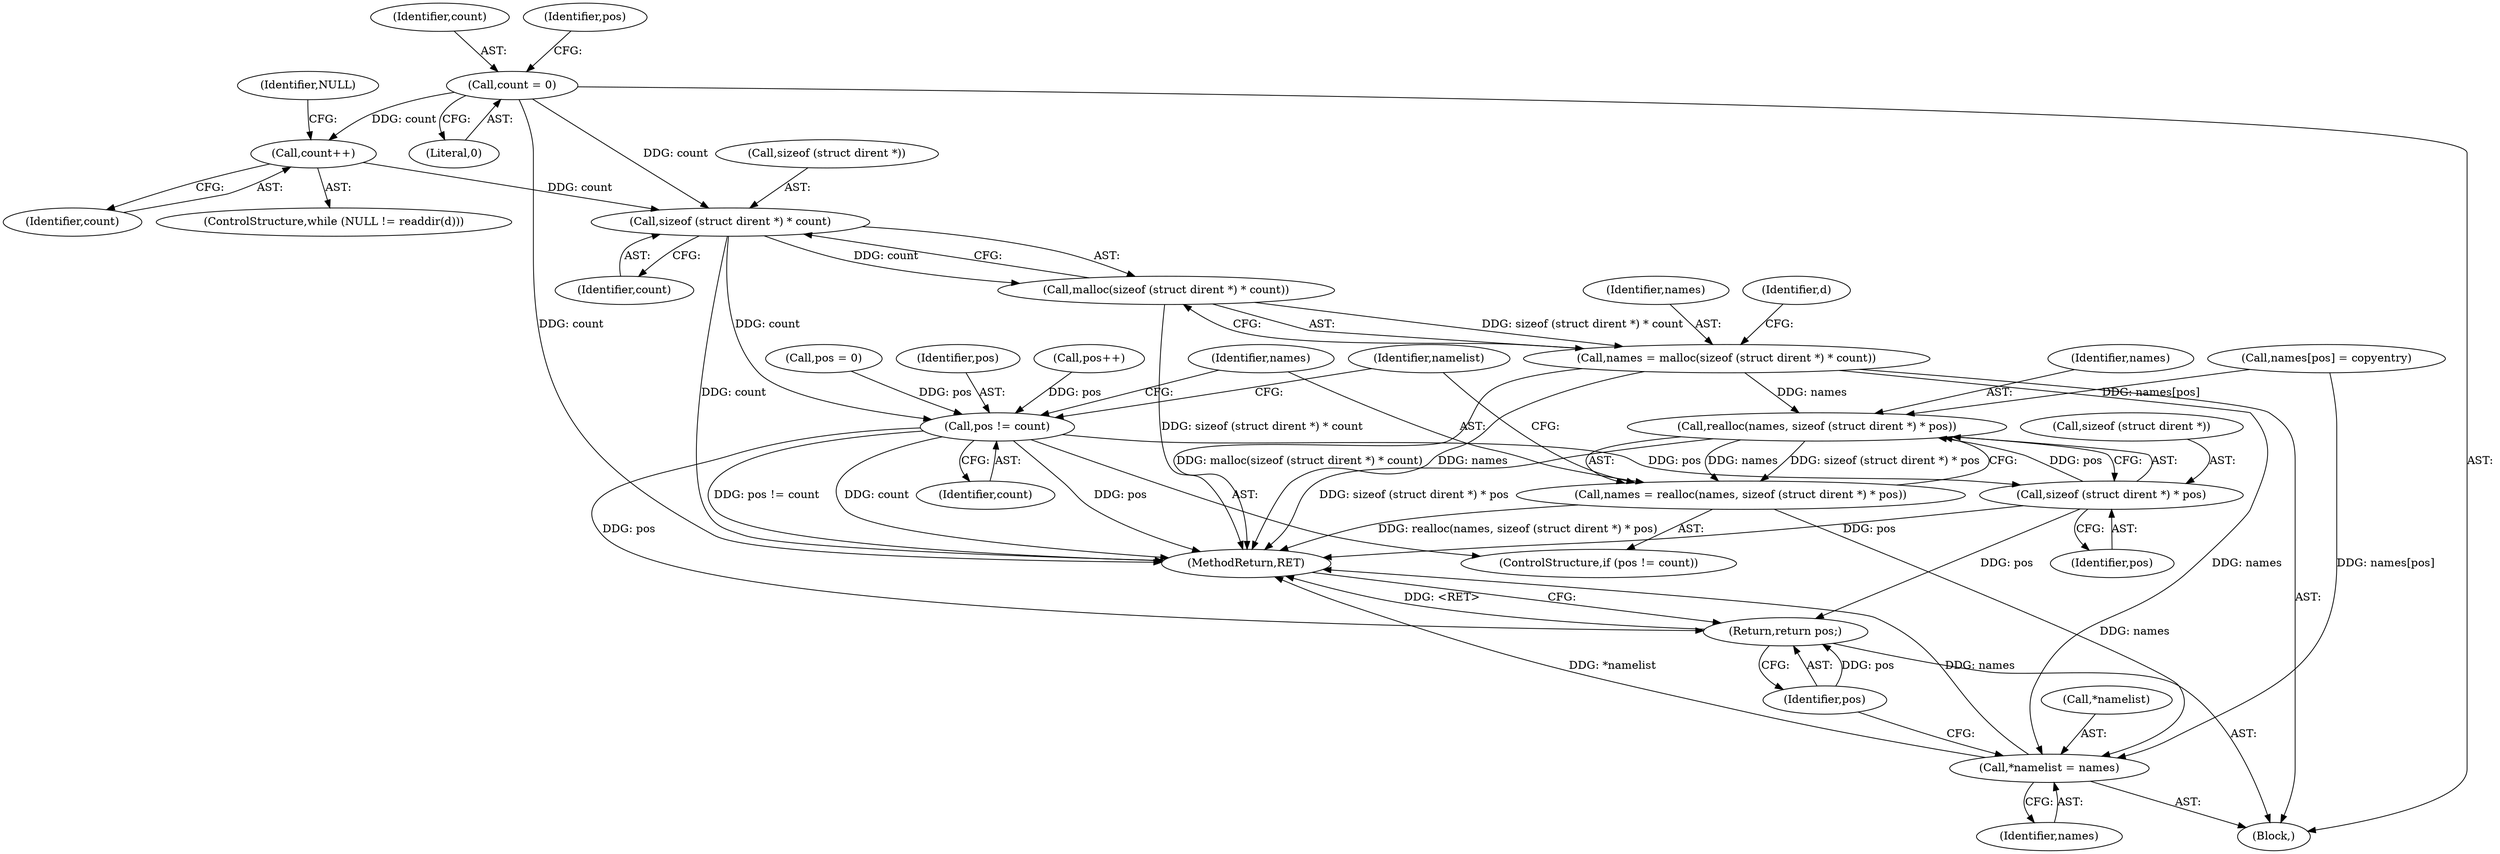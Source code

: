 digraph "0_boa_e139b87835994d007fbd64eead6c1455d7b8cf4e@API" {
"1000143" [label="(Call,sizeof (struct dirent *) * count)"];
"1000138" [label="(Call,count++)"];
"1000114" [label="(Call,count = 0)"];
"1000142" [label="(Call,malloc(sizeof (struct dirent *) * count))"];
"1000140" [label="(Call,names = malloc(sizeof (struct dirent *) * count))"];
"1000206" [label="(Call,realloc(names, sizeof (struct dirent *) * pos))"];
"1000204" [label="(Call,names = realloc(names, sizeof (struct dirent *) * pos))"];
"1000212" [label="(Call,*namelist = names)"];
"1000201" [label="(Call,pos != count)"];
"1000208" [label="(Call,sizeof (struct dirent *) * pos)"];
"1000216" [label="(Return,return pos;)"];
"1000213" [label="(Call,*namelist)"];
"1000141" [label="(Identifier,names)"];
"1000203" [label="(Identifier,count)"];
"1000143" [label="(Call,sizeof (struct dirent *) * count)"];
"1000189" [label="(Call,names[pos] = copyentry)"];
"1000118" [label="(Call,pos = 0)"];
"1000201" [label="(Call,pos != count)"];
"1000214" [label="(Identifier,namelist)"];
"1000194" [label="(Call,pos++)"];
"1000140" [label="(Call,names = malloc(sizeof (struct dirent *) * count))"];
"1000115" [label="(Identifier,count)"];
"1000217" [label="(Identifier,pos)"];
"1000206" [label="(Call,realloc(names, sizeof (struct dirent *) * pos))"];
"1000135" [label="(Identifier,NULL)"];
"1000114" [label="(Call,count = 0)"];
"1000209" [label="(Call,sizeof (struct dirent *))"];
"1000212" [label="(Call,*namelist = names)"];
"1000200" [label="(ControlStructure,if (pos != count))"];
"1000105" [label="(Block,)"];
"1000202" [label="(Identifier,pos)"];
"1000139" [label="(Identifier,count)"];
"1000218" [label="(MethodReturn,RET)"];
"1000133" [label="(ControlStructure,while (NULL != readdir(d)))"];
"1000144" [label="(Call,sizeof (struct dirent *))"];
"1000211" [label="(Identifier,pos)"];
"1000119" [label="(Identifier,pos)"];
"1000215" [label="(Identifier,names)"];
"1000146" [label="(Identifier,count)"];
"1000205" [label="(Identifier,names)"];
"1000142" [label="(Call,malloc(sizeof (struct dirent *) * count))"];
"1000116" [label="(Literal,0)"];
"1000148" [label="(Identifier,d)"];
"1000208" [label="(Call,sizeof (struct dirent *) * pos)"];
"1000207" [label="(Identifier,names)"];
"1000204" [label="(Call,names = realloc(names, sizeof (struct dirent *) * pos))"];
"1000138" [label="(Call,count++)"];
"1000216" [label="(Return,return pos;)"];
"1000143" -> "1000142"  [label="AST: "];
"1000143" -> "1000146"  [label="CFG: "];
"1000144" -> "1000143"  [label="AST: "];
"1000146" -> "1000143"  [label="AST: "];
"1000142" -> "1000143"  [label="CFG: "];
"1000143" -> "1000218"  [label="DDG: count"];
"1000143" -> "1000142"  [label="DDG: count"];
"1000138" -> "1000143"  [label="DDG: count"];
"1000114" -> "1000143"  [label="DDG: count"];
"1000143" -> "1000201"  [label="DDG: count"];
"1000138" -> "1000133"  [label="AST: "];
"1000138" -> "1000139"  [label="CFG: "];
"1000139" -> "1000138"  [label="AST: "];
"1000135" -> "1000138"  [label="CFG: "];
"1000114" -> "1000138"  [label="DDG: count"];
"1000114" -> "1000105"  [label="AST: "];
"1000114" -> "1000116"  [label="CFG: "];
"1000115" -> "1000114"  [label="AST: "];
"1000116" -> "1000114"  [label="AST: "];
"1000119" -> "1000114"  [label="CFG: "];
"1000114" -> "1000218"  [label="DDG: count"];
"1000142" -> "1000140"  [label="AST: "];
"1000140" -> "1000142"  [label="CFG: "];
"1000142" -> "1000218"  [label="DDG: sizeof (struct dirent *) * count"];
"1000142" -> "1000140"  [label="DDG: sizeof (struct dirent *) * count"];
"1000140" -> "1000105"  [label="AST: "];
"1000141" -> "1000140"  [label="AST: "];
"1000148" -> "1000140"  [label="CFG: "];
"1000140" -> "1000218"  [label="DDG: malloc(sizeof (struct dirent *) * count)"];
"1000140" -> "1000218"  [label="DDG: names"];
"1000140" -> "1000206"  [label="DDG: names"];
"1000140" -> "1000212"  [label="DDG: names"];
"1000206" -> "1000204"  [label="AST: "];
"1000206" -> "1000208"  [label="CFG: "];
"1000207" -> "1000206"  [label="AST: "];
"1000208" -> "1000206"  [label="AST: "];
"1000204" -> "1000206"  [label="CFG: "];
"1000206" -> "1000218"  [label="DDG: sizeof (struct dirent *) * pos"];
"1000206" -> "1000204"  [label="DDG: names"];
"1000206" -> "1000204"  [label="DDG: sizeof (struct dirent *) * pos"];
"1000189" -> "1000206"  [label="DDG: names[pos]"];
"1000208" -> "1000206"  [label="DDG: pos"];
"1000204" -> "1000200"  [label="AST: "];
"1000205" -> "1000204"  [label="AST: "];
"1000214" -> "1000204"  [label="CFG: "];
"1000204" -> "1000218"  [label="DDG: realloc(names, sizeof (struct dirent *) * pos)"];
"1000204" -> "1000212"  [label="DDG: names"];
"1000212" -> "1000105"  [label="AST: "];
"1000212" -> "1000215"  [label="CFG: "];
"1000213" -> "1000212"  [label="AST: "];
"1000215" -> "1000212"  [label="AST: "];
"1000217" -> "1000212"  [label="CFG: "];
"1000212" -> "1000218"  [label="DDG: *namelist"];
"1000212" -> "1000218"  [label="DDG: names"];
"1000189" -> "1000212"  [label="DDG: names[pos]"];
"1000201" -> "1000200"  [label="AST: "];
"1000201" -> "1000203"  [label="CFG: "];
"1000202" -> "1000201"  [label="AST: "];
"1000203" -> "1000201"  [label="AST: "];
"1000205" -> "1000201"  [label="CFG: "];
"1000214" -> "1000201"  [label="CFG: "];
"1000201" -> "1000218"  [label="DDG: pos != count"];
"1000201" -> "1000218"  [label="DDG: count"];
"1000201" -> "1000218"  [label="DDG: pos"];
"1000194" -> "1000201"  [label="DDG: pos"];
"1000118" -> "1000201"  [label="DDG: pos"];
"1000201" -> "1000208"  [label="DDG: pos"];
"1000201" -> "1000216"  [label="DDG: pos"];
"1000208" -> "1000211"  [label="CFG: "];
"1000209" -> "1000208"  [label="AST: "];
"1000211" -> "1000208"  [label="AST: "];
"1000208" -> "1000218"  [label="DDG: pos"];
"1000208" -> "1000216"  [label="DDG: pos"];
"1000216" -> "1000105"  [label="AST: "];
"1000216" -> "1000217"  [label="CFG: "];
"1000217" -> "1000216"  [label="AST: "];
"1000218" -> "1000216"  [label="CFG: "];
"1000216" -> "1000218"  [label="DDG: <RET>"];
"1000217" -> "1000216"  [label="DDG: pos"];
}
